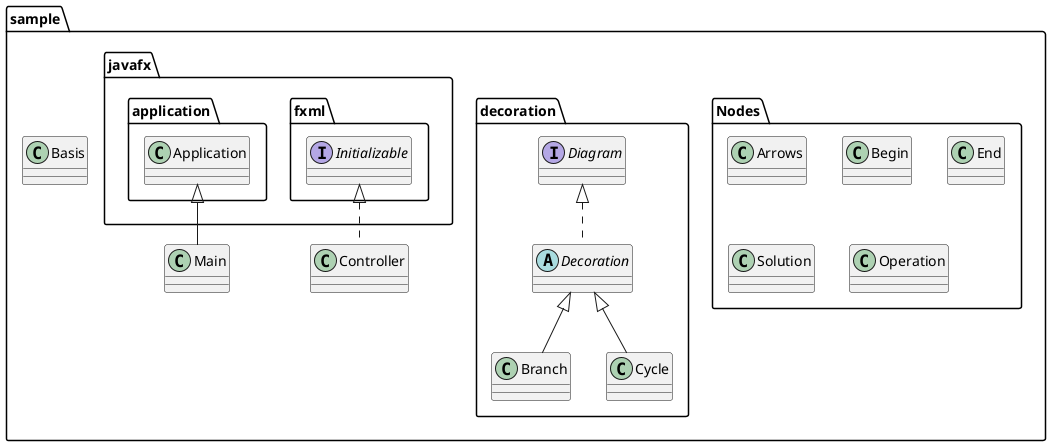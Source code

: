 @startuml

package sample <<Folder>>{
package Nodes <<Folder>>{
class Arrows
class Begin
class End
class Solution
class Operation
}
package decoration <<Folder>>{
interface Diagram
abstract class Decoration implements Diagram
class Branch extends Decoration
class Cycle extends Decoration
}
class Main extends javafx.application.Application
class Controller implements javafx.fxml.Initializable
class Basis
}

@enduml
